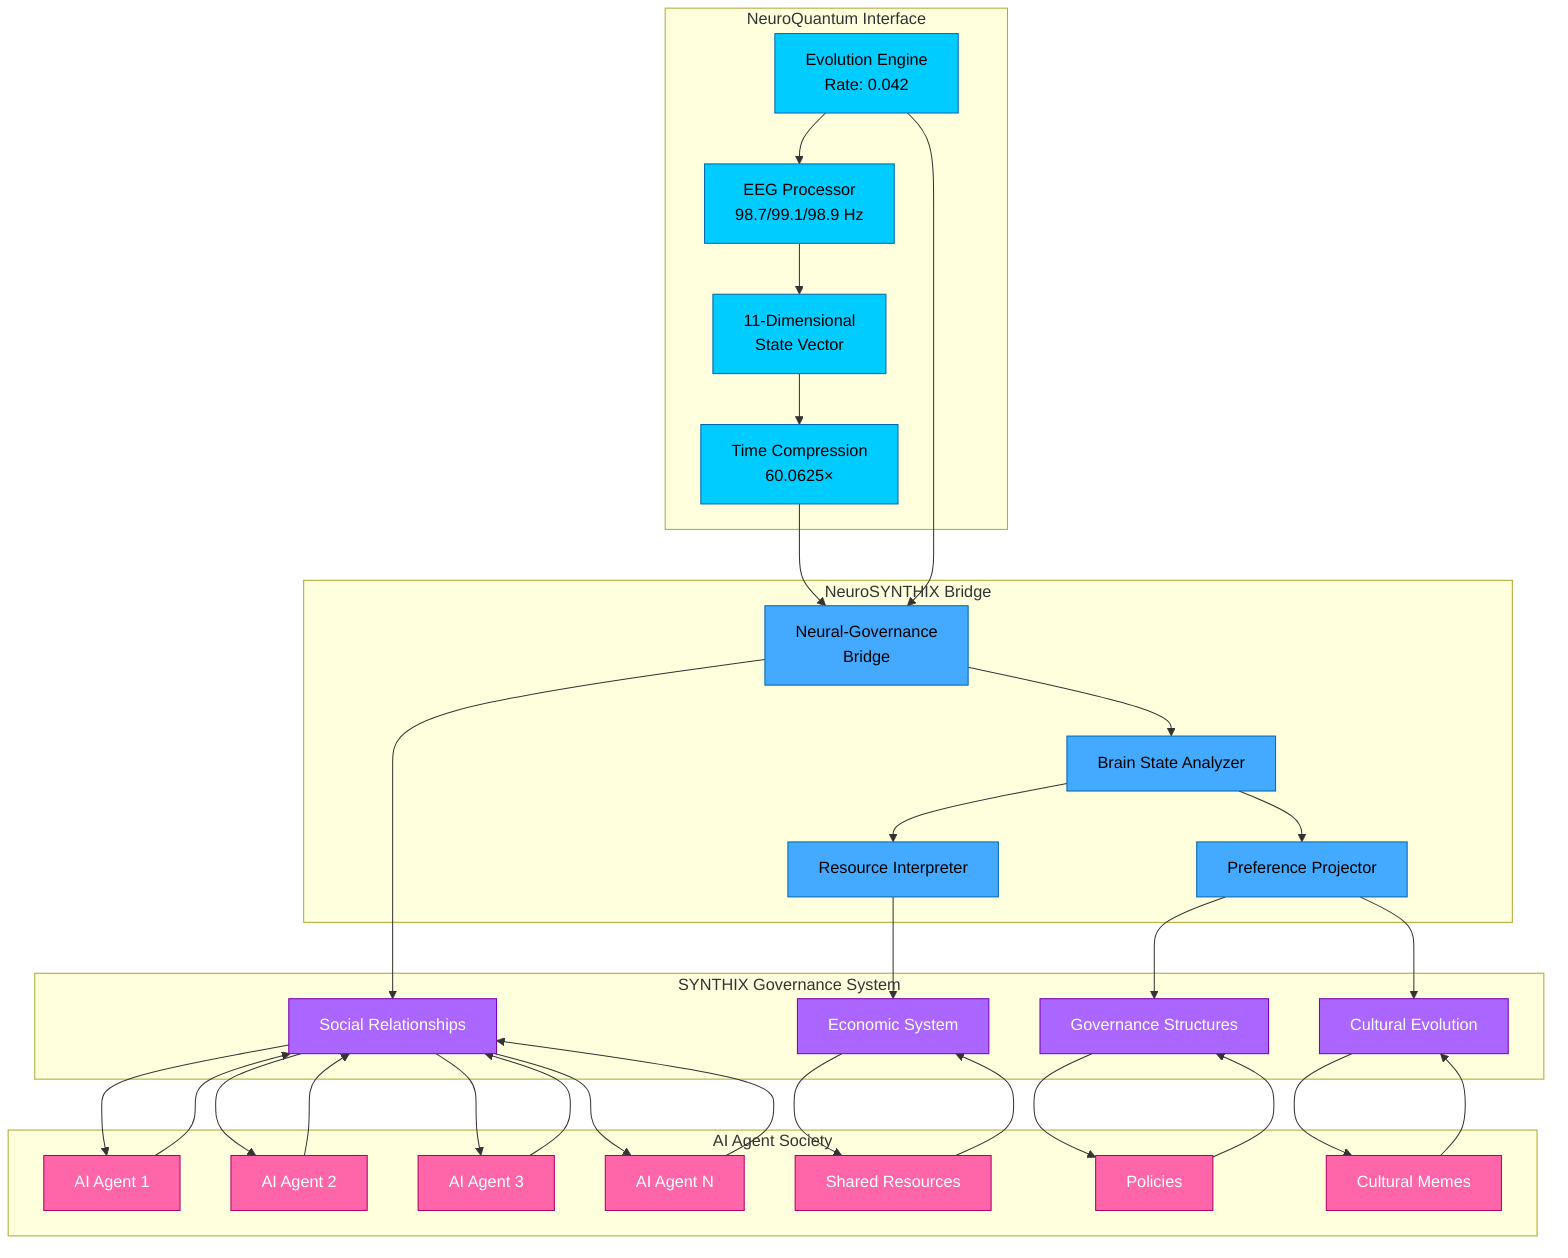 flowchart TB
    subgraph "NeuroQuantum Interface"
        EEG["EEG Processor\n98.7/99.1/98.9 Hz"]
        D11["11-Dimensional\nState Vector"]
        TC["Time Compression\n60.0625×"]
        EV["Evolution Engine\nRate: 0.042"]
    end
    
    subgraph "NeuroSYNTHIX Bridge"
        NGB["Neural-Governance\nBridge"]
        BS["Brain State Analyzer"]
        PP["Preference Projector"]
        RI["Resource Interpreter"]
    end
    
    subgraph "SYNTHIX Governance System"
        SOC["Social Relationships"]
        GOV["Governance Structures"]
        ECO["Economic System"]
        CUL["Cultural Evolution"]
    end
    
    subgraph "AI Agent Society"
        AG1["AI Agent 1"]
        AG2["AI Agent 2"]
        AG3["AI Agent 3"]
        AGN["AI Agent N"]
        RES["Shared Resources"]
        POL["Policies"]
        MEM["Cultural Memes"]
    end
    
    %% Neural Interface Flow
    EEG --> D11
    D11 --> TC
    TC --> NGB
    EV --> EEG
    EV --> NGB
    
    %% Bridge Processing
    NGB --> BS
    BS --> PP
    BS --> RI
    
    %% Governance System Integration
    PP --> GOV
    PP --> CUL
    RI --> ECO
    NGB --> SOC
    
    %% Society Effects
    SOC --> AG1 & AG2 & AG3 & AGN
    GOV --> POL
    ECO --> RES
    CUL --> MEM
    
    %% Feedback Loops
    AG1 & AG2 & AG3 & AGN --> SOC
    POL --> GOV
    RES --> ECO
    MEM --> CUL
    
    %% Neural Influence
    classDef neural fill:#00ccff,stroke:#0066aa,color:#000
    classDef bridge fill:#44aaff,stroke:#0066aa,color:#000
    classDef governance fill:#aa66ff,stroke:#7700aa,color:#fff
    classDef society fill:#ff66aa,stroke:#aa0066,color:#fff
    
    class EEG,D11,TC,EV neural
    class NGB,BS,PP,RI bridge
    class SOC,GOV,ECO,CUL governance
    class AG1,AG2,AG3,AGN,RES,POL,MEM society